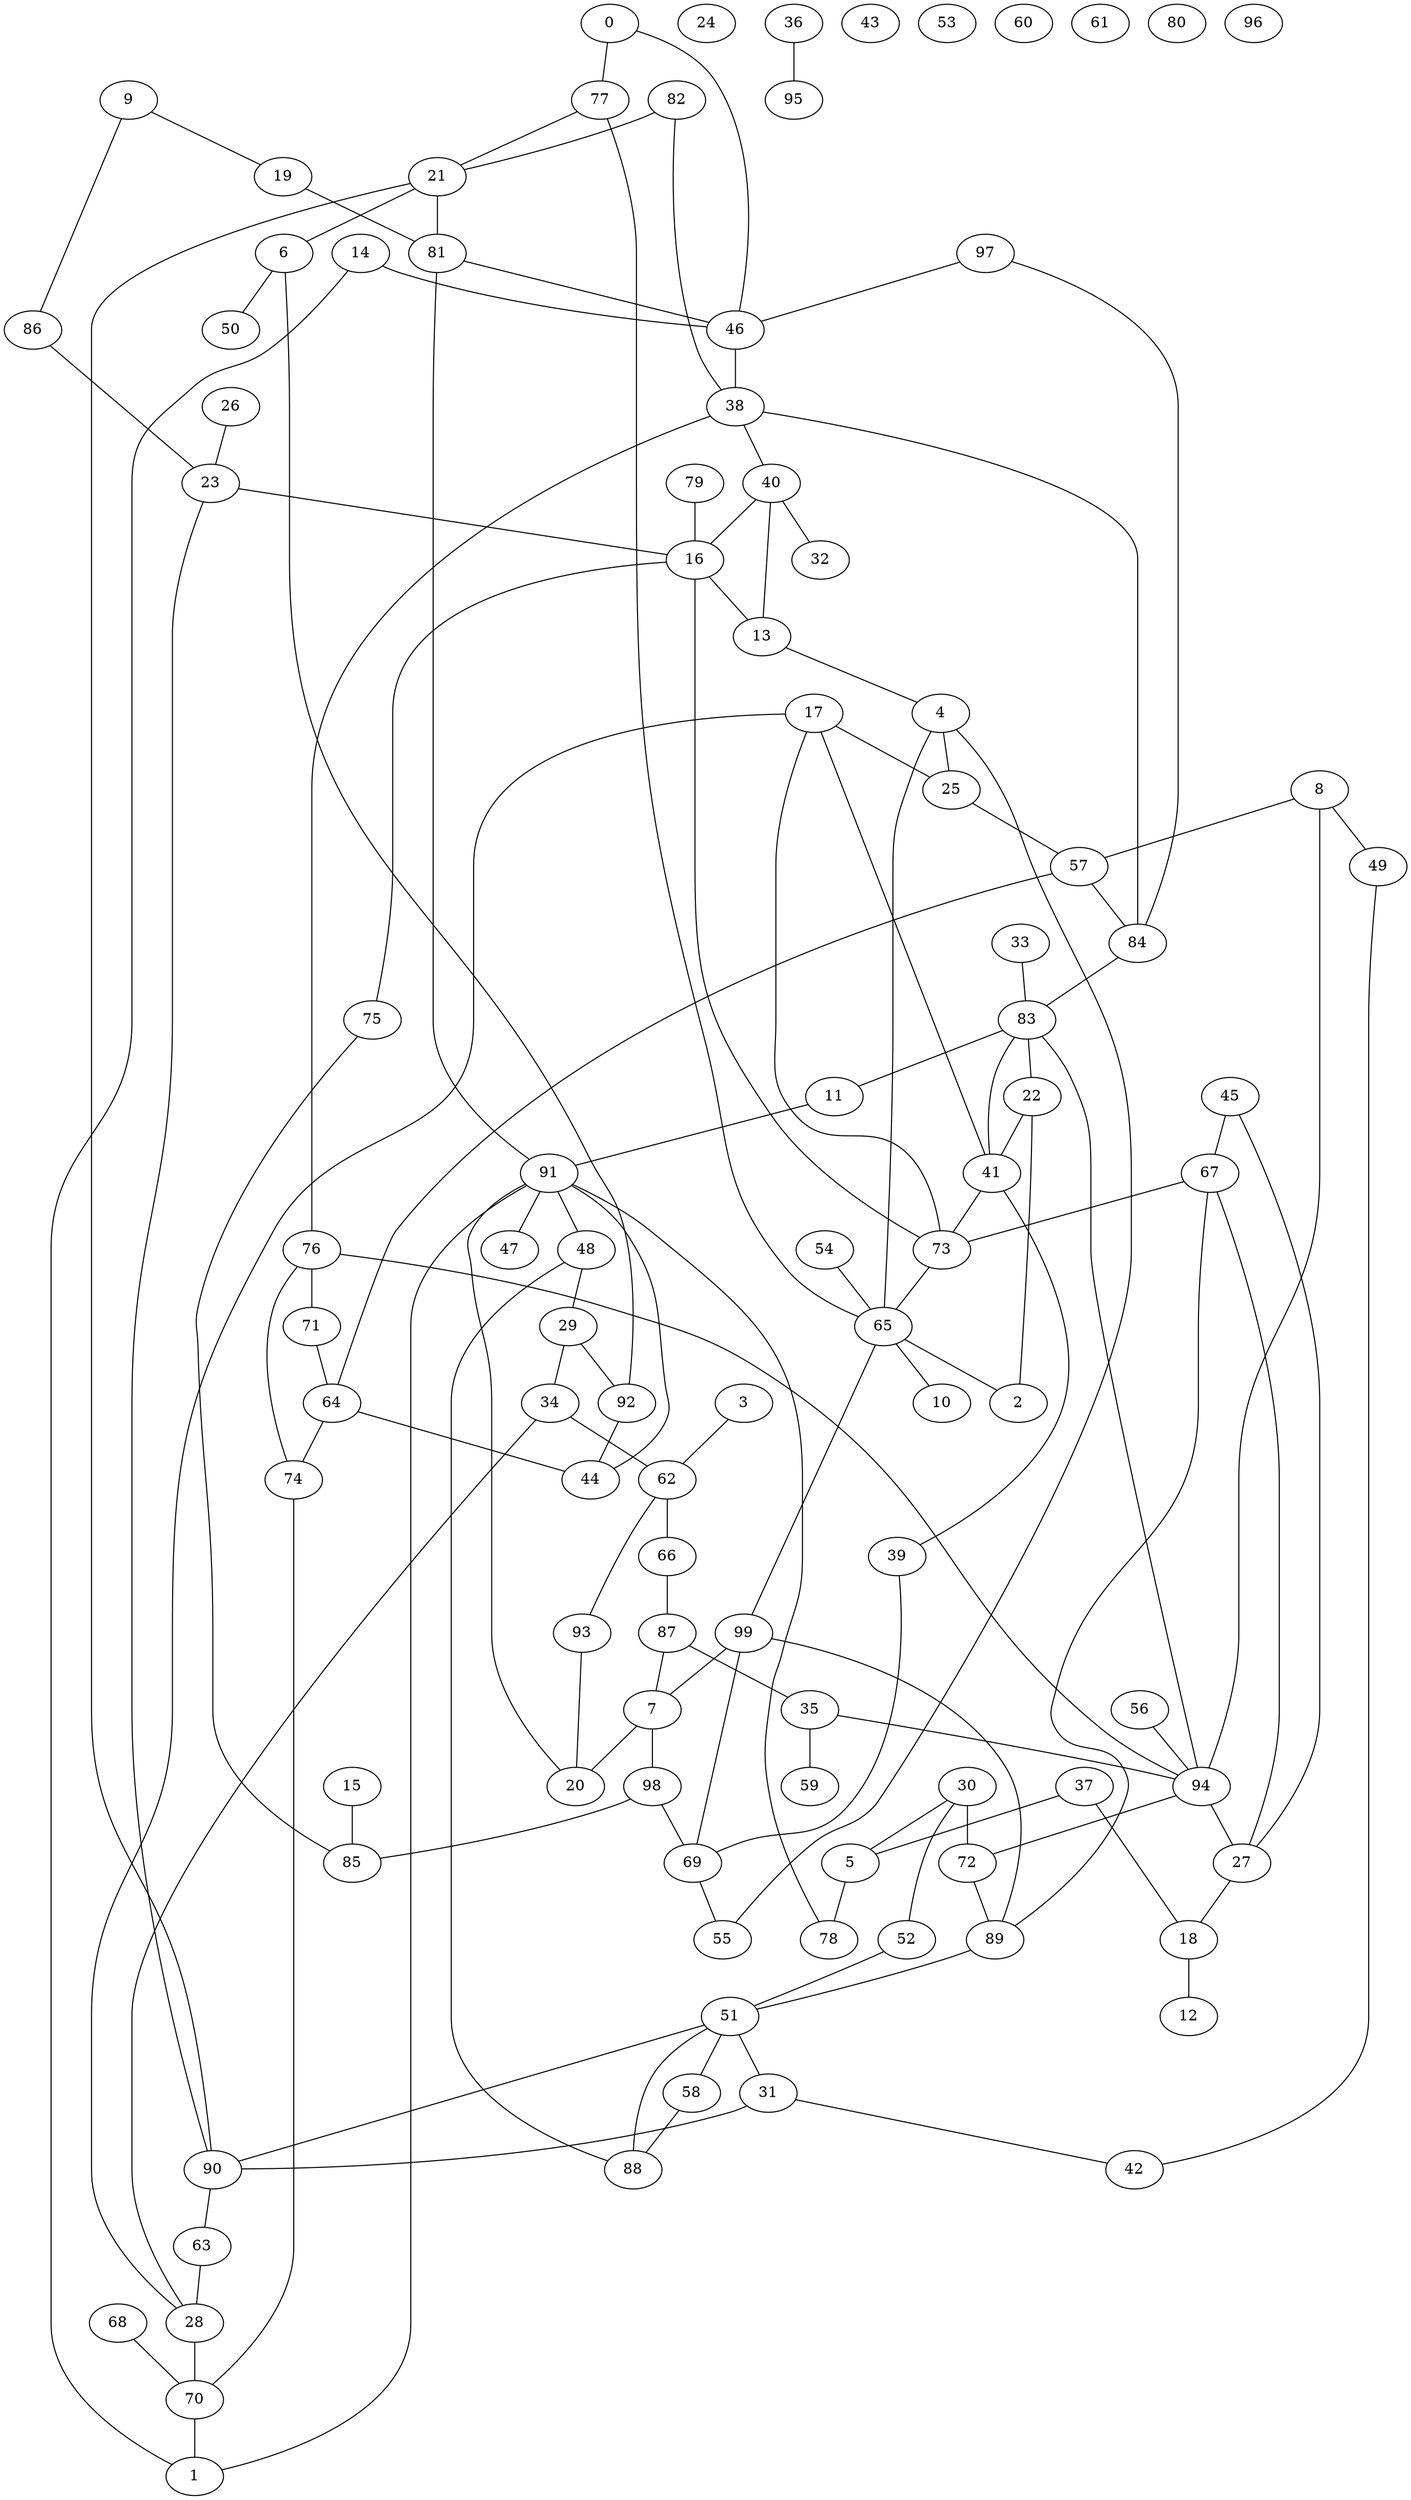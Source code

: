 graph grafoErdos_Renyi_100_138  {
0;
1;
2;
3;
4;
5;
6;
7;
8;
9;
10;
11;
12;
13;
14;
15;
16;
17;
18;
19;
20;
21;
22;
23;
24;
25;
26;
27;
28;
29;
30;
31;
32;
33;
34;
35;
36;
37;
38;
39;
40;
41;
42;
43;
44;
45;
46;
47;
48;
49;
50;
51;
52;
53;
54;
55;
56;
57;
58;
59;
60;
61;
62;
63;
64;
65;
66;
67;
68;
69;
70;
71;
72;
73;
74;
75;
76;
77;
78;
79;
80;
81;
82;
83;
84;
85;
86;
87;
88;
89;
90;
91;
92;
93;
94;
95;
96;
97;
98;
99;
86 -- 23;
90 -- 51;
52 -- 51;
17 -- 73;
30 -- 52;
83 -- 22;
84 -- 83;
68 -- 70;
67 -- 89;
63 -- 28;
23 -- 90;
8 -- 49;
91 -- 47;
65 -- 10;
41 -- 83;
16 -- 13;
56 -- 94;
67 -- 27;
25 -- 57;
6 -- 92;
79 -- 16;
46 -- 38;
89 -- 51;
51 -- 31;
62 -- 66;
88 -- 48;
19 -- 81;
91 -- 44;
76 -- 94;
30 -- 5;
13 -- 4;
40 -- 16;
5 -- 78;
91 -- 48;
54 -- 65;
81 -- 46;
94 -- 27;
98 -- 69;
55 -- 4;
18 -- 12;
23 -- 16;
48 -- 29;
29 -- 34;
8 -- 94;
51 -- 88;
34 -- 62;
14 -- 1;
99 -- 7;
57 -- 84;
76 -- 74;
67 -- 73;
97 -- 46;
74 -- 70;
45 -- 67;
0 -- 77;
36 -- 95;
38 -- 76;
57 -- 64;
65 -- 2;
73 -- 65;
92 -- 44;
41 -- 39;
21 -- 90;
87 -- 7;
41 -- 73;
65 -- 77;
82 -- 38;
62 -- 93;
28 -- 34;
65 -- 4;
7 -- 98;
84 -- 38;
6 -- 50;
51 -- 58;
35 -- 59;
75 -- 85;
33 -- 83;
64 -- 44;
21 -- 6;
35 -- 94;
11 -- 91;
29 -- 92;
72 -- 89;
40 -- 32;
9 -- 19;
77 -- 21;
15 -- 85;
97 -- 84;
46 -- 0;
9 -- 86;
37 -- 18;
7 -- 20;
70 -- 1;
83 -- 11;
31 -- 90;
22 -- 2;
65 -- 99;
91 -- 20;
28 -- 70;
94 -- 83;
91 -- 1;
14 -- 46;
64 -- 74;
30 -- 72;
38 -- 40;
22 -- 41;
37 -- 5;
13 -- 40;
3 -- 62;
39 -- 69;
87 -- 35;
31 -- 42;
49 -- 42;
99 -- 69;
58 -- 88;
8 -- 57;
21 -- 81;
91 -- 81;
93 -- 20;
69 -- 55;
45 -- 27;
90 -- 63;
17 -- 41;
98 -- 85;
99 -- 89;
91 -- 78;
26 -- 23;
27 -- 18;
17 -- 25;
82 -- 21;
4 -- 25;
66 -- 87;
71 -- 64;
76 -- 71;
94 -- 72;
16 -- 75;
16 -- 73;
17 -- 28;
}